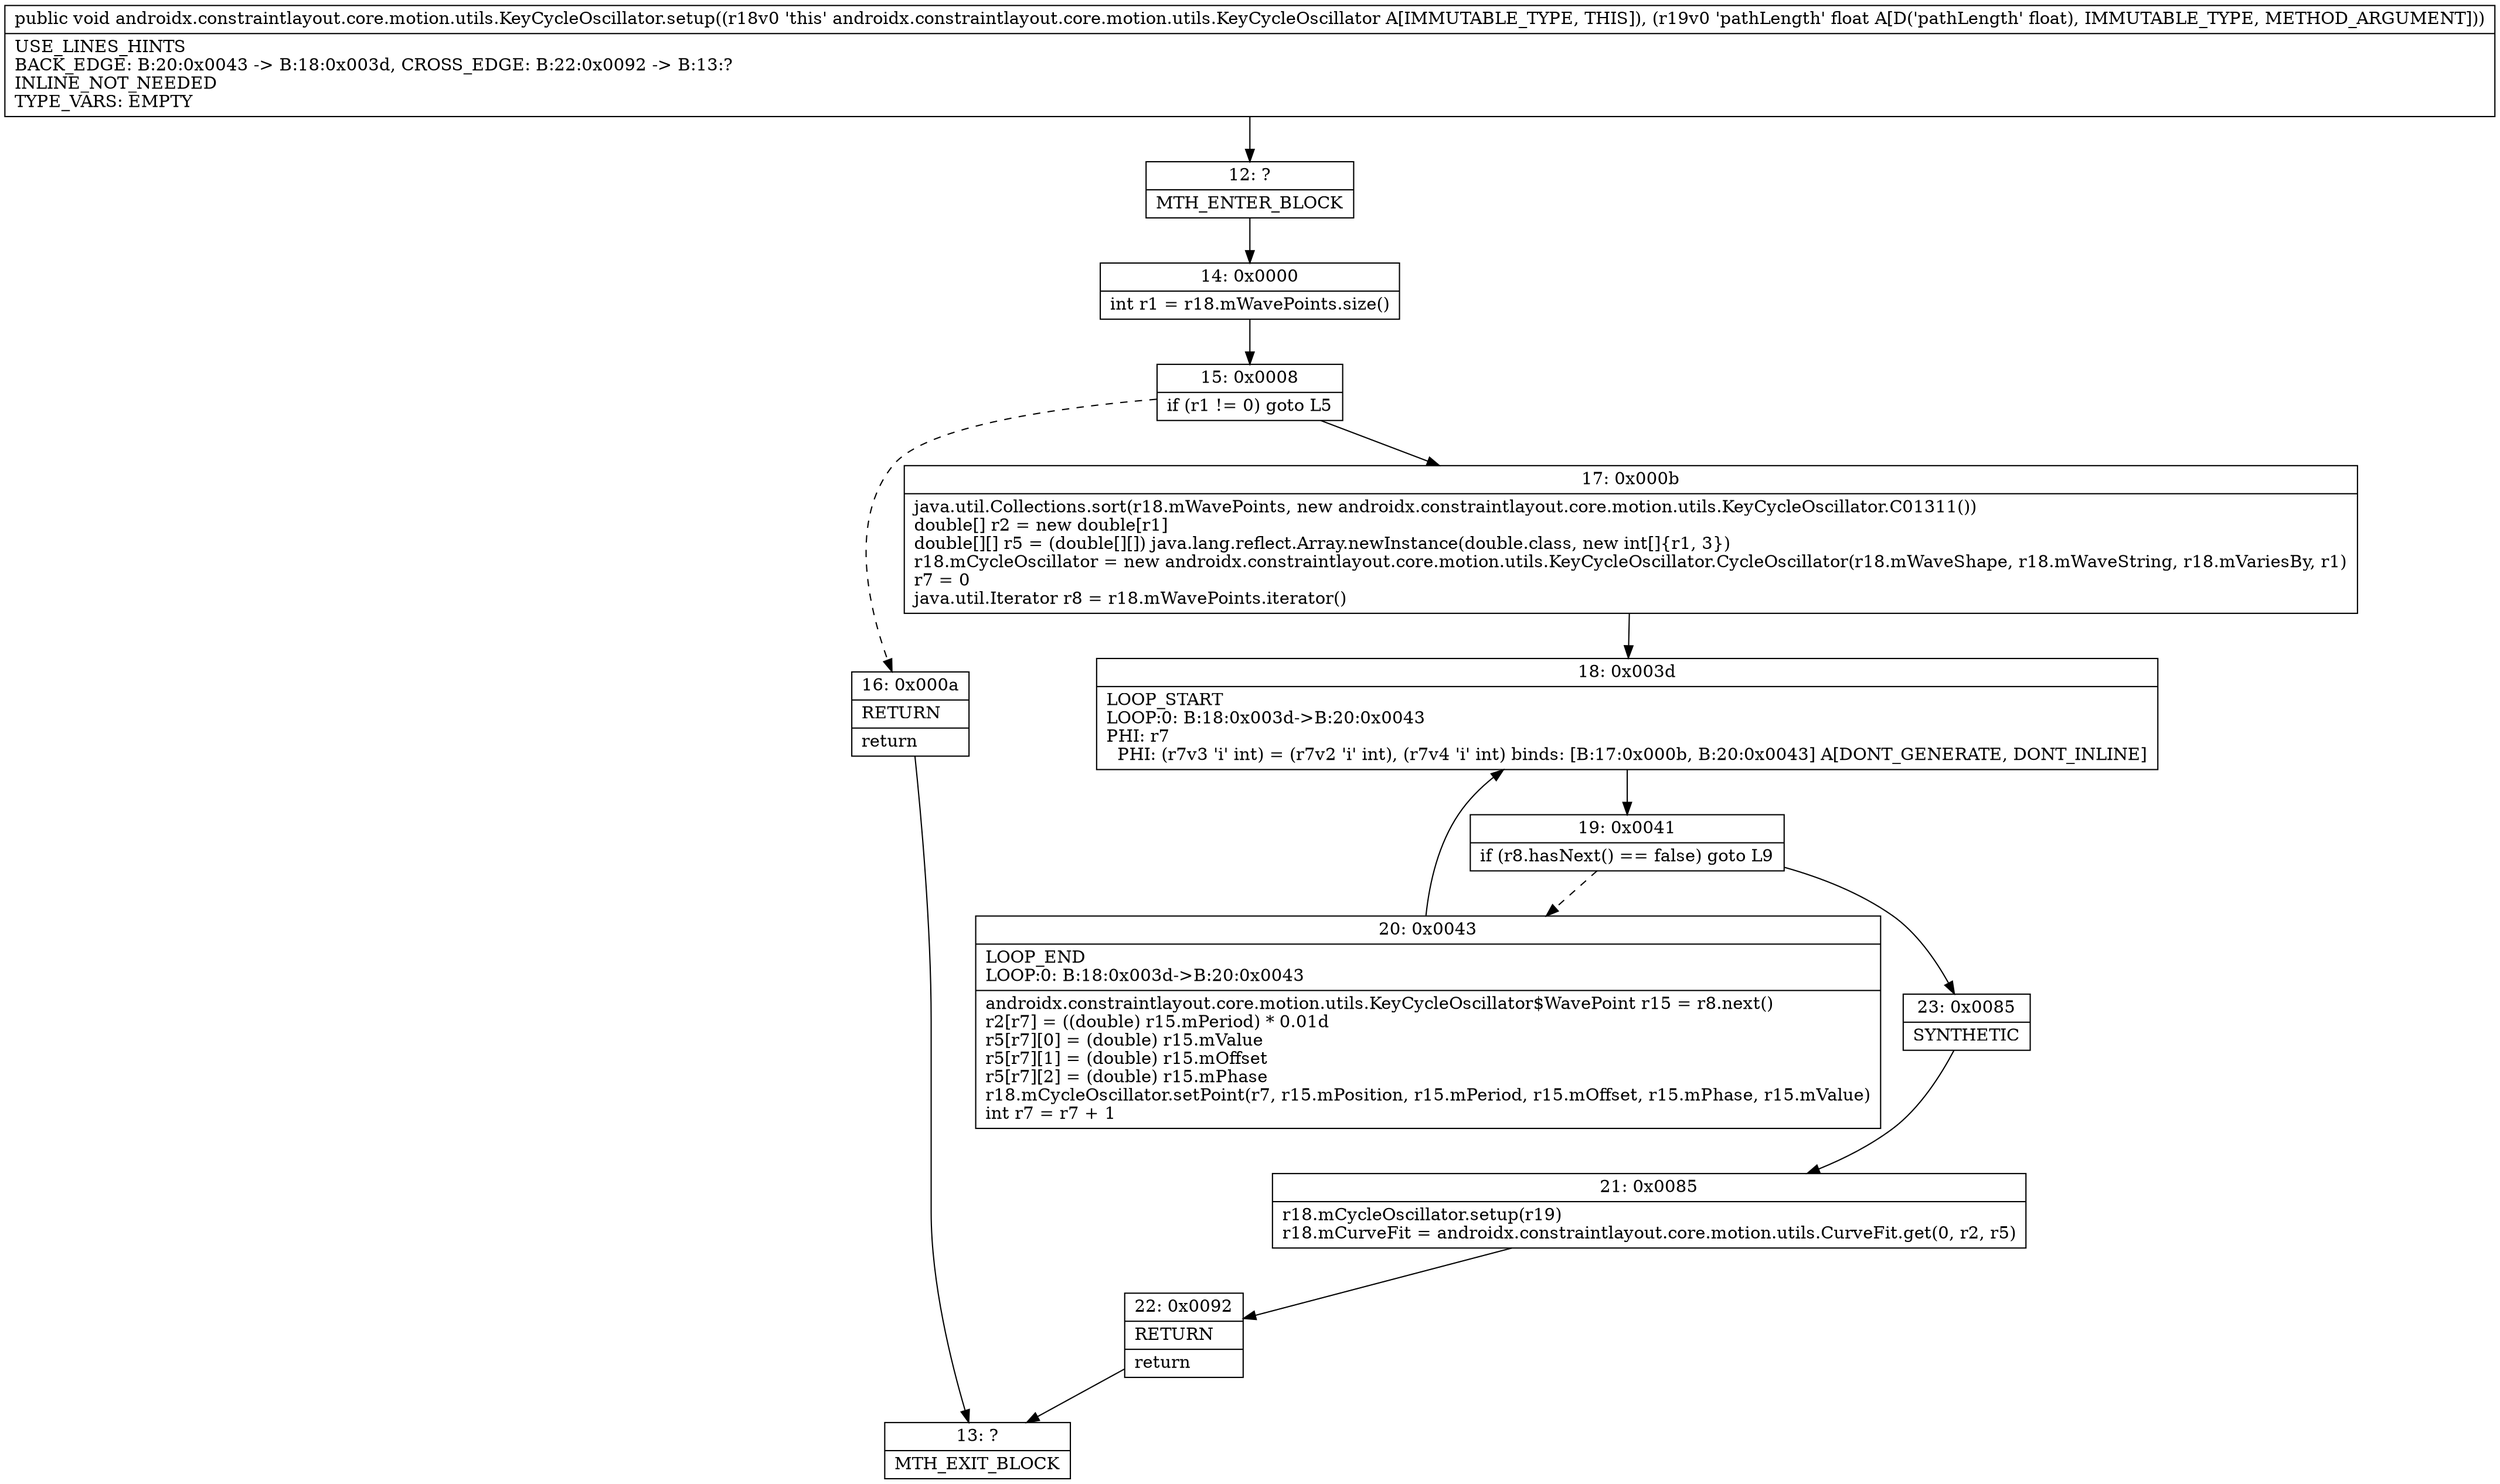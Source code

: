 digraph "CFG forandroidx.constraintlayout.core.motion.utils.KeyCycleOscillator.setup(F)V" {
Node_12 [shape=record,label="{12\:\ ?|MTH_ENTER_BLOCK\l}"];
Node_14 [shape=record,label="{14\:\ 0x0000|int r1 = r18.mWavePoints.size()\l}"];
Node_15 [shape=record,label="{15\:\ 0x0008|if (r1 != 0) goto L5\l}"];
Node_16 [shape=record,label="{16\:\ 0x000a|RETURN\l|return\l}"];
Node_13 [shape=record,label="{13\:\ ?|MTH_EXIT_BLOCK\l}"];
Node_17 [shape=record,label="{17\:\ 0x000b|java.util.Collections.sort(r18.mWavePoints, new androidx.constraintlayout.core.motion.utils.KeyCycleOscillator.C01311())\ldouble[] r2 = new double[r1]\ldouble[][] r5 = (double[][]) java.lang.reflect.Array.newInstance(double.class, new int[]\{r1, 3\})\lr18.mCycleOscillator = new androidx.constraintlayout.core.motion.utils.KeyCycleOscillator.CycleOscillator(r18.mWaveShape, r18.mWaveString, r18.mVariesBy, r1)\lr7 = 0\ljava.util.Iterator r8 = r18.mWavePoints.iterator()\l}"];
Node_18 [shape=record,label="{18\:\ 0x003d|LOOP_START\lLOOP:0: B:18:0x003d\-\>B:20:0x0043\lPHI: r7 \l  PHI: (r7v3 'i' int) = (r7v2 'i' int), (r7v4 'i' int) binds: [B:17:0x000b, B:20:0x0043] A[DONT_GENERATE, DONT_INLINE]\l}"];
Node_19 [shape=record,label="{19\:\ 0x0041|if (r8.hasNext() == false) goto L9\l}"];
Node_20 [shape=record,label="{20\:\ 0x0043|LOOP_END\lLOOP:0: B:18:0x003d\-\>B:20:0x0043\l|androidx.constraintlayout.core.motion.utils.KeyCycleOscillator$WavePoint r15 = r8.next()\lr2[r7] = ((double) r15.mPeriod) * 0.01d\lr5[r7][0] = (double) r15.mValue\lr5[r7][1] = (double) r15.mOffset\lr5[r7][2] = (double) r15.mPhase\lr18.mCycleOscillator.setPoint(r7, r15.mPosition, r15.mPeriod, r15.mOffset, r15.mPhase, r15.mValue)\lint r7 = r7 + 1\l}"];
Node_23 [shape=record,label="{23\:\ 0x0085|SYNTHETIC\l}"];
Node_21 [shape=record,label="{21\:\ 0x0085|r18.mCycleOscillator.setup(r19)\lr18.mCurveFit = androidx.constraintlayout.core.motion.utils.CurveFit.get(0, r2, r5)\l}"];
Node_22 [shape=record,label="{22\:\ 0x0092|RETURN\l|return\l}"];
MethodNode[shape=record,label="{public void androidx.constraintlayout.core.motion.utils.KeyCycleOscillator.setup((r18v0 'this' androidx.constraintlayout.core.motion.utils.KeyCycleOscillator A[IMMUTABLE_TYPE, THIS]), (r19v0 'pathLength' float A[D('pathLength' float), IMMUTABLE_TYPE, METHOD_ARGUMENT]))  | USE_LINES_HINTS\lBACK_EDGE: B:20:0x0043 \-\> B:18:0x003d, CROSS_EDGE: B:22:0x0092 \-\> B:13:?\lINLINE_NOT_NEEDED\lTYPE_VARS: EMPTY\l}"];
MethodNode -> Node_12;Node_12 -> Node_14;
Node_14 -> Node_15;
Node_15 -> Node_16[style=dashed];
Node_15 -> Node_17;
Node_16 -> Node_13;
Node_17 -> Node_18;
Node_18 -> Node_19;
Node_19 -> Node_20[style=dashed];
Node_19 -> Node_23;
Node_20 -> Node_18;
Node_23 -> Node_21;
Node_21 -> Node_22;
Node_22 -> Node_13;
}

